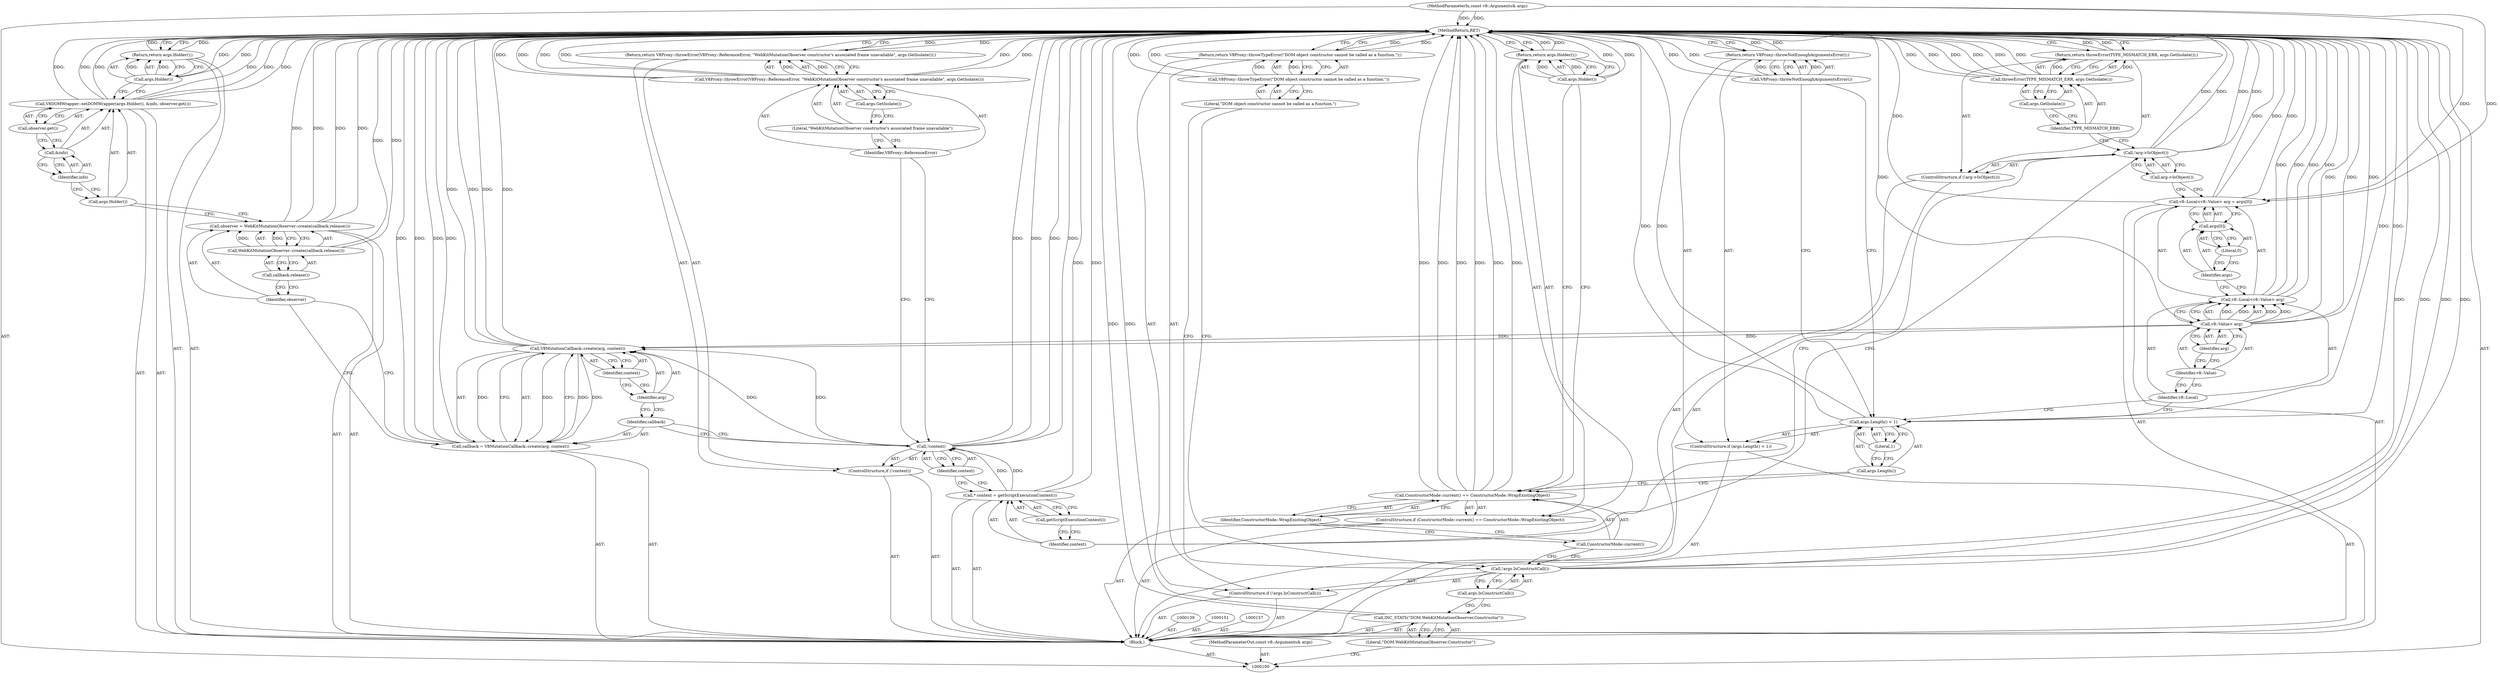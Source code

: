 digraph "1_Chrome_e9372a1bfd3588a80fcf49aa07321f0971dd6091_65" {
"1000169" [label="(MethodReturn,RET)"];
"1000101" [label="(MethodParameterIn,const v8::Arguments& args)"];
"1000276" [label="(MethodParameterOut,const v8::Arguments& args)"];
"1000120" [label="(Literal,1)"];
"1000117" [label="(ControlStructure,if (args.Length() < 1))"];
"1000118" [label="(Call,args.Length() < 1)"];
"1000119" [label="(Call,args.Length())"];
"1000122" [label="(Call,V8Proxy::throwNotEnoughArgumentsError())"];
"1000121" [label="(Return,return V8Proxy::throwNotEnoughArgumentsError();)"];
"1000126" [label="(Call,v8::Value> arg)"];
"1000127" [label="(Identifier,v8::Value)"];
"1000128" [label="(Identifier,arg)"];
"1000129" [label="(Call,args[0])"];
"1000130" [label="(Identifier,args)"];
"1000131" [label="(Literal,0)"];
"1000123" [label="(Call,v8::Local<v8::Value> arg = args[0])"];
"1000124" [label="(Call,v8::Local<v8::Value> arg)"];
"1000125" [label="(Identifier,v8::Local)"];
"1000134" [label="(Call,arg->IsObject())"];
"1000132" [label="(ControlStructure,if (!arg->IsObject()))"];
"1000133" [label="(Call,!arg->IsObject())"];
"1000136" [label="(Call,throwError(TYPE_MISMATCH_ERR, args.GetIsolate()))"];
"1000137" [label="(Identifier,TYPE_MISMATCH_ERR)"];
"1000138" [label="(Call,args.GetIsolate())"];
"1000135" [label="(Return,return throwError(TYPE_MISMATCH_ERR, args.GetIsolate());)"];
"1000140" [label="(Call,* context = getScriptExecutionContext())"];
"1000141" [label="(Identifier,context)"];
"1000142" [label="(Call,getScriptExecutionContext())"];
"1000143" [label="(ControlStructure,if (!context))"];
"1000144" [label="(Call,!context)"];
"1000145" [label="(Identifier,context)"];
"1000102" [label="(Block,)"];
"1000150" [label="(Call,args.GetIsolate())"];
"1000147" [label="(Call,V8Proxy::throwError(V8Proxy::ReferenceError, \"WebKitMutationObserver constructor's associated frame unavailable\", args.GetIsolate()))"];
"1000148" [label="(Identifier,V8Proxy::ReferenceError)"];
"1000149" [label="(Literal,\"WebKitMutationObserver constructor's associated frame unavailable\")"];
"1000146" [label="(Return,return V8Proxy::throwError(V8Proxy::ReferenceError, \"WebKitMutationObserver constructor's associated frame unavailable\", args.GetIsolate());)"];
"1000152" [label="(Call,callback = V8MutationCallback::create(arg, context))"];
"1000153" [label="(Identifier,callback)"];
"1000154" [label="(Call,V8MutationCallback::create(arg, context))"];
"1000155" [label="(Identifier,arg)"];
"1000156" [label="(Identifier,context)"];
"1000158" [label="(Call,observer = WebKitMutationObserver::create(callback.release()))"];
"1000159" [label="(Identifier,observer)"];
"1000160" [label="(Call,WebKitMutationObserver::create(callback.release()))"];
"1000161" [label="(Call,callback.release())"];
"1000163" [label="(Call,args.Holder())"];
"1000162" [label="(Call,V8DOMWrapper::setDOMWrapper(args.Holder(), &info, observer.get()))"];
"1000164" [label="(Call,&info)"];
"1000165" [label="(Identifier,info)"];
"1000166" [label="(Call,observer.get())"];
"1000168" [label="(Call,args.Holder())"];
"1000167" [label="(Return,return args.Holder();)"];
"1000104" [label="(Literal,\"DOM.WebKitMutationObserver.Constructor\")"];
"1000103" [label="(Call,INC_STATS(\"DOM.WebKitMutationObserver.Constructor\"))"];
"1000105" [label="(ControlStructure,if (!args.IsConstructCall()))"];
"1000106" [label="(Call,!args.IsConstructCall())"];
"1000107" [label="(Call,args.IsConstructCall())"];
"1000109" [label="(Call,V8Proxy::throwTypeError(\"DOM object constructor cannot be called as a function.\"))"];
"1000110" [label="(Literal,\"DOM object constructor cannot be called as a function.\")"];
"1000108" [label="(Return,return V8Proxy::throwTypeError(\"DOM object constructor cannot be called as a function.\");)"];
"1000114" [label="(Identifier,ConstructorMode::WrapExistingObject)"];
"1000111" [label="(ControlStructure,if (ConstructorMode::current() == ConstructorMode::WrapExistingObject))"];
"1000112" [label="(Call,ConstructorMode::current() == ConstructorMode::WrapExistingObject)"];
"1000113" [label="(Call,ConstructorMode::current())"];
"1000116" [label="(Call,args.Holder())"];
"1000115" [label="(Return,return args.Holder();)"];
"1000169" -> "1000100"  [label="AST: "];
"1000169" -> "1000108"  [label="CFG: "];
"1000169" -> "1000115"  [label="CFG: "];
"1000169" -> "1000121"  [label="CFG: "];
"1000169" -> "1000135"  [label="CFG: "];
"1000169" -> "1000146"  [label="CFG: "];
"1000169" -> "1000167"  [label="CFG: "];
"1000158" -> "1000169"  [label="DDG: "];
"1000158" -> "1000169"  [label="DDG: "];
"1000140" -> "1000169"  [label="DDG: "];
"1000124" -> "1000169"  [label="DDG: "];
"1000124" -> "1000169"  [label="DDG: "];
"1000106" -> "1000169"  [label="DDG: "];
"1000106" -> "1000169"  [label="DDG: "];
"1000147" -> "1000169"  [label="DDG: "];
"1000147" -> "1000169"  [label="DDG: "];
"1000147" -> "1000169"  [label="DDG: "];
"1000118" -> "1000169"  [label="DDG: "];
"1000118" -> "1000169"  [label="DDG: "];
"1000152" -> "1000169"  [label="DDG: "];
"1000152" -> "1000169"  [label="DDG: "];
"1000162" -> "1000169"  [label="DDG: "];
"1000162" -> "1000169"  [label="DDG: "];
"1000162" -> "1000169"  [label="DDG: "];
"1000123" -> "1000169"  [label="DDG: "];
"1000123" -> "1000169"  [label="DDG: "];
"1000168" -> "1000169"  [label="DDG: "];
"1000112" -> "1000169"  [label="DDG: "];
"1000112" -> "1000169"  [label="DDG: "];
"1000112" -> "1000169"  [label="DDG: "];
"1000154" -> "1000169"  [label="DDG: "];
"1000154" -> "1000169"  [label="DDG: "];
"1000144" -> "1000169"  [label="DDG: "];
"1000144" -> "1000169"  [label="DDG: "];
"1000133" -> "1000169"  [label="DDG: "];
"1000133" -> "1000169"  [label="DDG: "];
"1000103" -> "1000169"  [label="DDG: "];
"1000126" -> "1000169"  [label="DDG: "];
"1000126" -> "1000169"  [label="DDG: "];
"1000101" -> "1000169"  [label="DDG: "];
"1000136" -> "1000169"  [label="DDG: "];
"1000136" -> "1000169"  [label="DDG: "];
"1000136" -> "1000169"  [label="DDG: "];
"1000122" -> "1000169"  [label="DDG: "];
"1000160" -> "1000169"  [label="DDG: "];
"1000116" -> "1000169"  [label="DDG: "];
"1000109" -> "1000169"  [label="DDG: "];
"1000121" -> "1000169"  [label="DDG: "];
"1000146" -> "1000169"  [label="DDG: "];
"1000108" -> "1000169"  [label="DDG: "];
"1000115" -> "1000169"  [label="DDG: "];
"1000135" -> "1000169"  [label="DDG: "];
"1000167" -> "1000169"  [label="DDG: "];
"1000101" -> "1000100"  [label="AST: "];
"1000101" -> "1000169"  [label="DDG: "];
"1000101" -> "1000123"  [label="DDG: "];
"1000276" -> "1000100"  [label="AST: "];
"1000120" -> "1000118"  [label="AST: "];
"1000120" -> "1000119"  [label="CFG: "];
"1000118" -> "1000120"  [label="CFG: "];
"1000117" -> "1000102"  [label="AST: "];
"1000118" -> "1000117"  [label="AST: "];
"1000121" -> "1000117"  [label="AST: "];
"1000118" -> "1000117"  [label="AST: "];
"1000118" -> "1000120"  [label="CFG: "];
"1000119" -> "1000118"  [label="AST: "];
"1000120" -> "1000118"  [label="AST: "];
"1000122" -> "1000118"  [label="CFG: "];
"1000125" -> "1000118"  [label="CFG: "];
"1000118" -> "1000169"  [label="DDG: "];
"1000118" -> "1000169"  [label="DDG: "];
"1000119" -> "1000118"  [label="AST: "];
"1000119" -> "1000112"  [label="CFG: "];
"1000120" -> "1000119"  [label="CFG: "];
"1000122" -> "1000121"  [label="AST: "];
"1000122" -> "1000118"  [label="CFG: "];
"1000121" -> "1000122"  [label="CFG: "];
"1000122" -> "1000169"  [label="DDG: "];
"1000122" -> "1000121"  [label="DDG: "];
"1000121" -> "1000117"  [label="AST: "];
"1000121" -> "1000122"  [label="CFG: "];
"1000122" -> "1000121"  [label="AST: "];
"1000169" -> "1000121"  [label="CFG: "];
"1000121" -> "1000169"  [label="DDG: "];
"1000122" -> "1000121"  [label="DDG: "];
"1000126" -> "1000124"  [label="AST: "];
"1000126" -> "1000128"  [label="CFG: "];
"1000127" -> "1000126"  [label="AST: "];
"1000128" -> "1000126"  [label="AST: "];
"1000124" -> "1000126"  [label="CFG: "];
"1000126" -> "1000169"  [label="DDG: "];
"1000126" -> "1000169"  [label="DDG: "];
"1000126" -> "1000124"  [label="DDG: "];
"1000126" -> "1000124"  [label="DDG: "];
"1000126" -> "1000154"  [label="DDG: "];
"1000127" -> "1000126"  [label="AST: "];
"1000127" -> "1000125"  [label="CFG: "];
"1000128" -> "1000127"  [label="CFG: "];
"1000128" -> "1000126"  [label="AST: "];
"1000128" -> "1000127"  [label="CFG: "];
"1000126" -> "1000128"  [label="CFG: "];
"1000129" -> "1000123"  [label="AST: "];
"1000129" -> "1000131"  [label="CFG: "];
"1000130" -> "1000129"  [label="AST: "];
"1000131" -> "1000129"  [label="AST: "];
"1000123" -> "1000129"  [label="CFG: "];
"1000130" -> "1000129"  [label="AST: "];
"1000130" -> "1000124"  [label="CFG: "];
"1000131" -> "1000130"  [label="CFG: "];
"1000131" -> "1000129"  [label="AST: "];
"1000131" -> "1000130"  [label="CFG: "];
"1000129" -> "1000131"  [label="CFG: "];
"1000123" -> "1000102"  [label="AST: "];
"1000123" -> "1000129"  [label="CFG: "];
"1000124" -> "1000123"  [label="AST: "];
"1000129" -> "1000123"  [label="AST: "];
"1000134" -> "1000123"  [label="CFG: "];
"1000123" -> "1000169"  [label="DDG: "];
"1000123" -> "1000169"  [label="DDG: "];
"1000101" -> "1000123"  [label="DDG: "];
"1000124" -> "1000123"  [label="AST: "];
"1000124" -> "1000126"  [label="CFG: "];
"1000125" -> "1000124"  [label="AST: "];
"1000126" -> "1000124"  [label="AST: "];
"1000130" -> "1000124"  [label="CFG: "];
"1000124" -> "1000169"  [label="DDG: "];
"1000124" -> "1000169"  [label="DDG: "];
"1000126" -> "1000124"  [label="DDG: "];
"1000126" -> "1000124"  [label="DDG: "];
"1000125" -> "1000124"  [label="AST: "];
"1000125" -> "1000118"  [label="CFG: "];
"1000127" -> "1000125"  [label="CFG: "];
"1000134" -> "1000133"  [label="AST: "];
"1000134" -> "1000123"  [label="CFG: "];
"1000133" -> "1000134"  [label="CFG: "];
"1000132" -> "1000102"  [label="AST: "];
"1000133" -> "1000132"  [label="AST: "];
"1000135" -> "1000132"  [label="AST: "];
"1000133" -> "1000132"  [label="AST: "];
"1000133" -> "1000134"  [label="CFG: "];
"1000134" -> "1000133"  [label="AST: "];
"1000137" -> "1000133"  [label="CFG: "];
"1000141" -> "1000133"  [label="CFG: "];
"1000133" -> "1000169"  [label="DDG: "];
"1000133" -> "1000169"  [label="DDG: "];
"1000136" -> "1000135"  [label="AST: "];
"1000136" -> "1000138"  [label="CFG: "];
"1000137" -> "1000136"  [label="AST: "];
"1000138" -> "1000136"  [label="AST: "];
"1000135" -> "1000136"  [label="CFG: "];
"1000136" -> "1000169"  [label="DDG: "];
"1000136" -> "1000169"  [label="DDG: "];
"1000136" -> "1000169"  [label="DDG: "];
"1000136" -> "1000135"  [label="DDG: "];
"1000137" -> "1000136"  [label="AST: "];
"1000137" -> "1000133"  [label="CFG: "];
"1000138" -> "1000137"  [label="CFG: "];
"1000138" -> "1000136"  [label="AST: "];
"1000138" -> "1000137"  [label="CFG: "];
"1000136" -> "1000138"  [label="CFG: "];
"1000135" -> "1000132"  [label="AST: "];
"1000135" -> "1000136"  [label="CFG: "];
"1000136" -> "1000135"  [label="AST: "];
"1000169" -> "1000135"  [label="CFG: "];
"1000135" -> "1000169"  [label="DDG: "];
"1000136" -> "1000135"  [label="DDG: "];
"1000140" -> "1000102"  [label="AST: "];
"1000140" -> "1000142"  [label="CFG: "];
"1000141" -> "1000140"  [label="AST: "];
"1000142" -> "1000140"  [label="AST: "];
"1000145" -> "1000140"  [label="CFG: "];
"1000140" -> "1000169"  [label="DDG: "];
"1000140" -> "1000144"  [label="DDG: "];
"1000141" -> "1000140"  [label="AST: "];
"1000141" -> "1000133"  [label="CFG: "];
"1000142" -> "1000141"  [label="CFG: "];
"1000142" -> "1000140"  [label="AST: "];
"1000142" -> "1000141"  [label="CFG: "];
"1000140" -> "1000142"  [label="CFG: "];
"1000143" -> "1000102"  [label="AST: "];
"1000144" -> "1000143"  [label="AST: "];
"1000146" -> "1000143"  [label="AST: "];
"1000144" -> "1000143"  [label="AST: "];
"1000144" -> "1000145"  [label="CFG: "];
"1000145" -> "1000144"  [label="AST: "];
"1000148" -> "1000144"  [label="CFG: "];
"1000153" -> "1000144"  [label="CFG: "];
"1000144" -> "1000169"  [label="DDG: "];
"1000144" -> "1000169"  [label="DDG: "];
"1000140" -> "1000144"  [label="DDG: "];
"1000144" -> "1000154"  [label="DDG: "];
"1000145" -> "1000144"  [label="AST: "];
"1000145" -> "1000140"  [label="CFG: "];
"1000144" -> "1000145"  [label="CFG: "];
"1000102" -> "1000100"  [label="AST: "];
"1000103" -> "1000102"  [label="AST: "];
"1000105" -> "1000102"  [label="AST: "];
"1000111" -> "1000102"  [label="AST: "];
"1000117" -> "1000102"  [label="AST: "];
"1000123" -> "1000102"  [label="AST: "];
"1000132" -> "1000102"  [label="AST: "];
"1000139" -> "1000102"  [label="AST: "];
"1000140" -> "1000102"  [label="AST: "];
"1000143" -> "1000102"  [label="AST: "];
"1000151" -> "1000102"  [label="AST: "];
"1000152" -> "1000102"  [label="AST: "];
"1000157" -> "1000102"  [label="AST: "];
"1000158" -> "1000102"  [label="AST: "];
"1000162" -> "1000102"  [label="AST: "];
"1000167" -> "1000102"  [label="AST: "];
"1000150" -> "1000147"  [label="AST: "];
"1000150" -> "1000149"  [label="CFG: "];
"1000147" -> "1000150"  [label="CFG: "];
"1000147" -> "1000146"  [label="AST: "];
"1000147" -> "1000150"  [label="CFG: "];
"1000148" -> "1000147"  [label="AST: "];
"1000149" -> "1000147"  [label="AST: "];
"1000150" -> "1000147"  [label="AST: "];
"1000146" -> "1000147"  [label="CFG: "];
"1000147" -> "1000169"  [label="DDG: "];
"1000147" -> "1000169"  [label="DDG: "];
"1000147" -> "1000169"  [label="DDG: "];
"1000147" -> "1000146"  [label="DDG: "];
"1000148" -> "1000147"  [label="AST: "];
"1000148" -> "1000144"  [label="CFG: "];
"1000149" -> "1000148"  [label="CFG: "];
"1000149" -> "1000147"  [label="AST: "];
"1000149" -> "1000148"  [label="CFG: "];
"1000150" -> "1000149"  [label="CFG: "];
"1000146" -> "1000143"  [label="AST: "];
"1000146" -> "1000147"  [label="CFG: "];
"1000147" -> "1000146"  [label="AST: "];
"1000169" -> "1000146"  [label="CFG: "];
"1000146" -> "1000169"  [label="DDG: "];
"1000147" -> "1000146"  [label="DDG: "];
"1000152" -> "1000102"  [label="AST: "];
"1000152" -> "1000154"  [label="CFG: "];
"1000153" -> "1000152"  [label="AST: "];
"1000154" -> "1000152"  [label="AST: "];
"1000159" -> "1000152"  [label="CFG: "];
"1000152" -> "1000169"  [label="DDG: "];
"1000152" -> "1000169"  [label="DDG: "];
"1000154" -> "1000152"  [label="DDG: "];
"1000154" -> "1000152"  [label="DDG: "];
"1000153" -> "1000152"  [label="AST: "];
"1000153" -> "1000144"  [label="CFG: "];
"1000155" -> "1000153"  [label="CFG: "];
"1000154" -> "1000152"  [label="AST: "];
"1000154" -> "1000156"  [label="CFG: "];
"1000155" -> "1000154"  [label="AST: "];
"1000156" -> "1000154"  [label="AST: "];
"1000152" -> "1000154"  [label="CFG: "];
"1000154" -> "1000169"  [label="DDG: "];
"1000154" -> "1000169"  [label="DDG: "];
"1000154" -> "1000152"  [label="DDG: "];
"1000154" -> "1000152"  [label="DDG: "];
"1000126" -> "1000154"  [label="DDG: "];
"1000144" -> "1000154"  [label="DDG: "];
"1000155" -> "1000154"  [label="AST: "];
"1000155" -> "1000153"  [label="CFG: "];
"1000156" -> "1000155"  [label="CFG: "];
"1000156" -> "1000154"  [label="AST: "];
"1000156" -> "1000155"  [label="CFG: "];
"1000154" -> "1000156"  [label="CFG: "];
"1000158" -> "1000102"  [label="AST: "];
"1000158" -> "1000160"  [label="CFG: "];
"1000159" -> "1000158"  [label="AST: "];
"1000160" -> "1000158"  [label="AST: "];
"1000163" -> "1000158"  [label="CFG: "];
"1000158" -> "1000169"  [label="DDG: "];
"1000158" -> "1000169"  [label="DDG: "];
"1000160" -> "1000158"  [label="DDG: "];
"1000159" -> "1000158"  [label="AST: "];
"1000159" -> "1000152"  [label="CFG: "];
"1000161" -> "1000159"  [label="CFG: "];
"1000160" -> "1000158"  [label="AST: "];
"1000160" -> "1000161"  [label="CFG: "];
"1000161" -> "1000160"  [label="AST: "];
"1000158" -> "1000160"  [label="CFG: "];
"1000160" -> "1000169"  [label="DDG: "];
"1000160" -> "1000158"  [label="DDG: "];
"1000161" -> "1000160"  [label="AST: "];
"1000161" -> "1000159"  [label="CFG: "];
"1000160" -> "1000161"  [label="CFG: "];
"1000163" -> "1000162"  [label="AST: "];
"1000163" -> "1000158"  [label="CFG: "];
"1000165" -> "1000163"  [label="CFG: "];
"1000162" -> "1000102"  [label="AST: "];
"1000162" -> "1000166"  [label="CFG: "];
"1000163" -> "1000162"  [label="AST: "];
"1000164" -> "1000162"  [label="AST: "];
"1000166" -> "1000162"  [label="AST: "];
"1000168" -> "1000162"  [label="CFG: "];
"1000162" -> "1000169"  [label="DDG: "];
"1000162" -> "1000169"  [label="DDG: "];
"1000162" -> "1000169"  [label="DDG: "];
"1000164" -> "1000162"  [label="AST: "];
"1000164" -> "1000165"  [label="CFG: "];
"1000165" -> "1000164"  [label="AST: "];
"1000166" -> "1000164"  [label="CFG: "];
"1000165" -> "1000164"  [label="AST: "];
"1000165" -> "1000163"  [label="CFG: "];
"1000164" -> "1000165"  [label="CFG: "];
"1000166" -> "1000162"  [label="AST: "];
"1000166" -> "1000164"  [label="CFG: "];
"1000162" -> "1000166"  [label="CFG: "];
"1000168" -> "1000167"  [label="AST: "];
"1000168" -> "1000162"  [label="CFG: "];
"1000167" -> "1000168"  [label="CFG: "];
"1000168" -> "1000169"  [label="DDG: "];
"1000168" -> "1000167"  [label="DDG: "];
"1000167" -> "1000102"  [label="AST: "];
"1000167" -> "1000168"  [label="CFG: "];
"1000168" -> "1000167"  [label="AST: "];
"1000169" -> "1000167"  [label="CFG: "];
"1000167" -> "1000169"  [label="DDG: "];
"1000168" -> "1000167"  [label="DDG: "];
"1000104" -> "1000103"  [label="AST: "];
"1000104" -> "1000100"  [label="CFG: "];
"1000103" -> "1000104"  [label="CFG: "];
"1000103" -> "1000102"  [label="AST: "];
"1000103" -> "1000104"  [label="CFG: "];
"1000104" -> "1000103"  [label="AST: "];
"1000107" -> "1000103"  [label="CFG: "];
"1000103" -> "1000169"  [label="DDG: "];
"1000105" -> "1000102"  [label="AST: "];
"1000106" -> "1000105"  [label="AST: "];
"1000108" -> "1000105"  [label="AST: "];
"1000106" -> "1000105"  [label="AST: "];
"1000106" -> "1000107"  [label="CFG: "];
"1000107" -> "1000106"  [label="AST: "];
"1000110" -> "1000106"  [label="CFG: "];
"1000113" -> "1000106"  [label="CFG: "];
"1000106" -> "1000169"  [label="DDG: "];
"1000106" -> "1000169"  [label="DDG: "];
"1000107" -> "1000106"  [label="AST: "];
"1000107" -> "1000103"  [label="CFG: "];
"1000106" -> "1000107"  [label="CFG: "];
"1000109" -> "1000108"  [label="AST: "];
"1000109" -> "1000110"  [label="CFG: "];
"1000110" -> "1000109"  [label="AST: "];
"1000108" -> "1000109"  [label="CFG: "];
"1000109" -> "1000169"  [label="DDG: "];
"1000109" -> "1000108"  [label="DDG: "];
"1000110" -> "1000109"  [label="AST: "];
"1000110" -> "1000106"  [label="CFG: "];
"1000109" -> "1000110"  [label="CFG: "];
"1000108" -> "1000105"  [label="AST: "];
"1000108" -> "1000109"  [label="CFG: "];
"1000109" -> "1000108"  [label="AST: "];
"1000169" -> "1000108"  [label="CFG: "];
"1000108" -> "1000169"  [label="DDG: "];
"1000109" -> "1000108"  [label="DDG: "];
"1000114" -> "1000112"  [label="AST: "];
"1000114" -> "1000113"  [label="CFG: "];
"1000112" -> "1000114"  [label="CFG: "];
"1000111" -> "1000102"  [label="AST: "];
"1000112" -> "1000111"  [label="AST: "];
"1000115" -> "1000111"  [label="AST: "];
"1000112" -> "1000111"  [label="AST: "];
"1000112" -> "1000114"  [label="CFG: "];
"1000113" -> "1000112"  [label="AST: "];
"1000114" -> "1000112"  [label="AST: "];
"1000116" -> "1000112"  [label="CFG: "];
"1000119" -> "1000112"  [label="CFG: "];
"1000112" -> "1000169"  [label="DDG: "];
"1000112" -> "1000169"  [label="DDG: "];
"1000112" -> "1000169"  [label="DDG: "];
"1000113" -> "1000112"  [label="AST: "];
"1000113" -> "1000106"  [label="CFG: "];
"1000114" -> "1000113"  [label="CFG: "];
"1000116" -> "1000115"  [label="AST: "];
"1000116" -> "1000112"  [label="CFG: "];
"1000115" -> "1000116"  [label="CFG: "];
"1000116" -> "1000169"  [label="DDG: "];
"1000116" -> "1000115"  [label="DDG: "];
"1000115" -> "1000111"  [label="AST: "];
"1000115" -> "1000116"  [label="CFG: "];
"1000116" -> "1000115"  [label="AST: "];
"1000169" -> "1000115"  [label="CFG: "];
"1000115" -> "1000169"  [label="DDG: "];
"1000116" -> "1000115"  [label="DDG: "];
}
